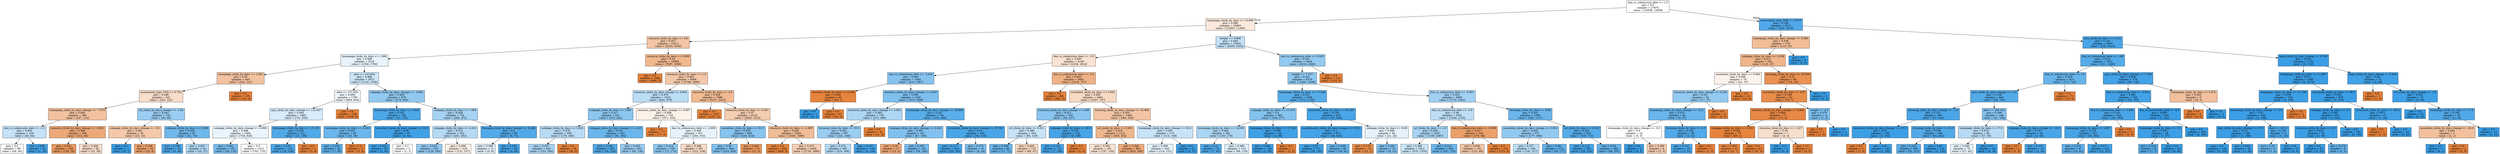 digraph Tree {
node [shape=box, style="filled", color="black"] ;
0 [label="due_vs_submission_date <= 1.0\ngini = 0.5\nsamples = 27876\nvalue = [13938, 13938]", fillcolor="#e5813900"] ;
1 [label="homepage_clicks_by_days <= 13.999\ngini = 0.496\nsamples = 24863\nvalue = [13603, 11260]", fillcolor="#e581392c"] ;
0 -> 1 [labeldistance=2.5, labelangle=45, headlabel="True"] ;
2 [label="resource_clicks_by_days <= 0.0\ngini = 0.457\nsamples = 14311\nvalue = [9253, 5058]", fillcolor="#e5813974"] ;
1 -> 2 ;
3 [label="homepage_clicks_by_days <= 1.998\ngini = 0.498\nsamples = 3316\nvalue = [1556, 1760]", fillcolor="#399de51e"] ;
2 -> 3 ;
4 [label="homepage_clicks_by_days <= 1.003\ngini = 0.45\nsamples = 645\nvalue = [424, 221]", fillcolor="#e581397a"] ;
3 -> 4 ;
5 [label="assessment_type_CMA <= 0.752\ngini = 0.488\nsamples = 522\nvalue = [301, 221]", fillcolor="#e5813944"] ;
4 -> 5 ;
6 [label="homepage_clicks_by_days_change <= -7.975\ngini = 0.448\nsamples = 389\nvalue = [257, 132]", fillcolor="#e581397c"] ;
5 -> 6 ;
7 [label="due_vs_submission_date <= -1.5\ngini = 0.485\nsamples = 109\nvalue = [45, 64]", fillcolor="#399de54c"] ;
6 -> 7 ;
8 [label="gini = 0.5\nsamples = 89\nvalue = [44, 45]", fillcolor="#399de506"] ;
7 -> 8 ;
9 [label="gini = 0.095\nsamples = 20\nvalue = [1, 19]", fillcolor="#399de5f2"] ;
7 -> 9 ;
10 [label="resource_clicks_by_days_change <= -0.001\ngini = 0.368\nsamples = 280\nvalue = [212, 68]", fillcolor="#e58139ad"] ;
6 -> 10 ;
11 [label="gini = 0.261\nsamples = 188\nvalue = [159, 29]", fillcolor="#e58139d0"] ;
10 -> 11 ;
12 [label="gini = 0.488\nsamples = 92\nvalue = [53, 39]", fillcolor="#e5813943"] ;
10 -> 12 ;
13 [label="url_clicks_by_days_change <= -1.04\ngini = 0.443\nsamples = 133\nvalue = [44, 89]", fillcolor="#399de581"] ;
5 -> 13 ;
14 [label="subpage_clicks_by_days_change <= -8.5\ngini = 0.461\nsamples = 36\nvalue = [23, 13]", fillcolor="#e581396f"] ;
13 -> 14 ;
15 [label="gini = 0.0\nsamples = 7\nvalue = [0, 7]", fillcolor="#399de5ff"] ;
14 -> 15 ;
16 [label="gini = 0.328\nsamples = 29\nvalue = [23, 6]", fillcolor="#e58139bc"] ;
14 -> 16 ;
17 [label="subpage_clicks_by_days <= 0.099\ngini = 0.339\nsamples = 97\nvalue = [21, 76]", fillcolor="#399de5b9"] ;
13 -> 17 ;
18 [label="gini = 0.168\nsamples = 54\nvalue = [5, 49]", fillcolor="#399de5e5"] ;
17 -> 18 ;
19 [label="gini = 0.467\nsamples = 43\nvalue = [16, 27]", fillcolor="#399de568"] ;
17 -> 19 ;
20 [label="gini = 0.0\nsamples = 123\nvalue = [123, 0]", fillcolor="#e58139ff"] ;
4 -> 20 ;
21 [label="date <= 143.952\ngini = 0.488\nsamples = 2671\nvalue = [1132, 1539]", fillcolor="#399de543"] ;
3 -> 21 ;
22 [label="date <= 137.033\ngini = 0.499\nsamples = 1793\nvalue = [859, 934]", fillcolor="#399de514"] ;
21 -> 22 ;
23 [label="quiz_clicks_by_days_change <= 112.947\ngini = 0.494\nsamples = 1685\nvalue = [751, 934]", fillcolor="#399de532"] ;
22 -> 23 ;
24 [label="subpage_clicks_by_days_change <= -9.992\ngini = 0.498\nsamples = 1564\nvalue = [738, 826]", fillcolor="#399de51b"] ;
23 -> 24 ;
25 [label="gini = 0.361\nsamples = 152\nvalue = [36, 116]", fillcolor="#399de5b0"] ;
24 -> 25 ;
26 [label="gini = 0.5\nsamples = 1412\nvalue = [702, 710]", fillcolor="#399de503"] ;
24 -> 26 ;
27 [label="homepage_clicks_by_days <= 13.155\ngini = 0.192\nsamples = 121\nvalue = [13, 108]", fillcolor="#399de5e0"] ;
23 -> 27 ;
28 [label="gini = 0.155\nsamples = 118\nvalue = [10, 108]", fillcolor="#399de5e7"] ;
27 -> 28 ;
29 [label="gini = 0.0\nsamples = 3\nvalue = [3, 0]", fillcolor="#e58139ff"] ;
27 -> 29 ;
30 [label="gini = 0.0\nsamples = 108\nvalue = [108, 0]", fillcolor="#e58139ff"] ;
22 -> 30 ;
31 [label="subpage_clicks_by_days_change <= -4.862\ngini = 0.429\nsamples = 878\nvalue = [273, 605]", fillcolor="#399de58c"] ;
21 -> 31 ;
32 [label="homepage_clicks_by_days <= 4.943\ngini = 0.162\nsamples = 146\nvalue = [13, 133]", fillcolor="#399de5e6"] ;
31 -> 32 ;
33 [label="homepage_clicks_by_days <= 4.064\ngini = 0.325\nsamples = 49\nvalue = [10, 39]", fillcolor="#399de5be"] ;
32 -> 33 ;
34 [label="gini = 0.258\nsamples = 46\nvalue = [7, 39]", fillcolor="#399de5d1"] ;
33 -> 34 ;
35 [label="gini = 0.0\nsamples = 3\nvalue = [3, 0]", fillcolor="#e58139ff"] ;
33 -> 35 ;
36 [label="oucontent_clicks_by_days_change <= 22.5\ngini = 0.06\nsamples = 97\nvalue = [3, 94]", fillcolor="#399de5f7"] ;
32 -> 36 ;
37 [label="gini = 0.041\nsamples = 95\nvalue = [2, 93]", fillcolor="#399de5fa"] ;
36 -> 37 ;
38 [label="gini = 0.5\nsamples = 2\nvalue = [1, 1]", fillcolor="#e5813900"] ;
36 -> 38 ;
39 [label="subpage_clicks_by_days <= 7.983\ngini = 0.458\nsamples = 732\nvalue = [260, 472]", fillcolor="#399de573"] ;
31 -> 39 ;
40 [label="subpage_clicks_by_days <= 4.014\ngini = 0.474\nsamples = 652\nvalue = [251, 401]", fillcolor="#399de55f"] ;
39 -> 40 ;
41 [label="gini = 0.424\nsamples = 423\nvalue = [129, 294]", fillcolor="#399de58f"] ;
40 -> 41 ;
42 [label="gini = 0.498\nsamples = 229\nvalue = [122, 107]", fillcolor="#e581391f"] ;
40 -> 42 ;
43 [label="forumng_clicks_by_days_change <= -9.446\ngini = 0.2\nsamples = 80\nvalue = [9, 71]", fillcolor="#399de5df"] ;
39 -> 43 ;
44 [label="gini = 0.496\nsamples = 11\nvalue = [5, 6]", fillcolor="#399de52a"] ;
43 -> 44 ;
45 [label="gini = 0.109\nsamples = 69\nvalue = [4, 65]", fillcolor="#399de5ef"] ;
43 -> 45 ;
46 [label="resource_clicks_by_days <= 0.999\ngini = 0.42\nsamples = 10995\nvalue = [7697, 3298]", fillcolor="#e5813992"] ;
2 -> 46 ;
47 [label="gini = 0.0\nsamples = 1899\nvalue = [1899, 0]", fillcolor="#e58139ff"] ;
46 -> 47 ;
48 [label="resource_clicks_by_days <= 1.0\ngini = 0.462\nsamples = 9096\nvalue = [5798, 3298]", fillcolor="#e581396e"] ;
46 -> 48 ;
49 [label="resource_clicks_by_days_change <= 0.004\ngini = 0.479\nsamples = 1616\nvalue = [641, 975]", fillcolor="#399de557"] ;
48 -> 49 ;
50 [label="subpage_clicks_by_days <= 3.987\ngini = 0.417\nsamples = 912\nvalue = [270, 642]", fillcolor="#399de594"] ;
49 -> 50 ;
51 [label="subpage_clicks_by_days <= 3.022\ngini = 0.476\nsamples = 459\nvalue = [179, 280]", fillcolor="#399de55c"] ;
50 -> 51 ;
52 [label="gini = 0.457\nsamples = 433\nvalue = [153, 280]", fillcolor="#399de574"] ;
51 -> 52 ;
53 [label="gini = 0.0\nsamples = 26\nvalue = [26, 0]", fillcolor="#e58139ff"] ;
51 -> 53 ;
54 [label="subpage_clicks_by_days_change <= 1.223\ngini = 0.321\nsamples = 453\nvalue = [91, 362]", fillcolor="#399de5bf"] ;
50 -> 54 ;
55 [label="gini = 0.186\nsamples = 250\nvalue = [26, 224]", fillcolor="#399de5e1"] ;
54 -> 55 ;
56 [label="gini = 0.435\nsamples = 203\nvalue = [65, 138]", fillcolor="#399de587"] ;
54 -> 56 ;
57 [label="resource_clicks_by_days_change <= 0.997\ngini = 0.499\nsamples = 704\nvalue = [371, 333]", fillcolor="#e581391a"] ;
49 -> 57 ;
58 [label="gini = 0.0\nsamples = 77\nvalue = [77, 0]", fillcolor="#e58139ff"] ;
57 -> 58 ;
59 [label="due_vs_submission_date <= -2.999\ngini = 0.498\nsamples = 627\nvalue = [294, 333]", fillcolor="#399de51e"] ;
57 -> 59 ;
60 [label="gini = 0.414\nsamples = 246\nvalue = [72, 174]", fillcolor="#399de595"] ;
59 -> 60 ;
61 [label="gini = 0.486\nsamples = 381\nvalue = [222, 159]", fillcolor="#e5813948"] ;
59 -> 61 ;
62 [label="resource_clicks_by_days <= 2.0\ngini = 0.428\nsamples = 7480\nvalue = [5157, 2323]", fillcolor="#e581398c"] ;
48 -> 62 ;
63 [label="gini = 0.0\nsamples = 1327\nvalue = [1327, 0]", fillcolor="#e58139ff"] ;
62 -> 63 ;
64 [label="resource_clicks_by_days <= 2.001\ngini = 0.47\nsamples = 6153\nvalue = [3830, 2323]", fillcolor="#e5813964"] ;
62 -> 64 ;
65 [label="oucontent_clicks_by_days <= 61.5\ngini = 0.405\nsamples = 869\nvalue = [245, 624]", fillcolor="#399de59b"] ;
64 -> 65 ;
66 [label="gini = 0.39\nsamples = 844\nvalue = [224, 620]", fillcolor="#399de5a3"] ;
65 -> 66 ;
67 [label="gini = 0.269\nsamples = 25\nvalue = [21, 4]", fillcolor="#e58139ce"] ;
65 -> 67 ;
68 [label="resource_clicks_by_days <= 2.999\ngini = 0.436\nsamples = 5284\nvalue = [3585, 1699]", fillcolor="#e5813986"] ;
64 -> 68 ;
69 [label="gini = 0.0\nsamples = 856\nvalue = [856, 0]", fillcolor="#e58139ff"] ;
68 -> 69 ;
70 [label="gini = 0.473\nsamples = 4428\nvalue = [2729, 1699]", fillcolor="#e5813960"] ;
68 -> 70 ;
71 [label="weight <= 6.998\ngini = 0.485\nsamples = 10552\nvalue = [4350, 6202]", fillcolor="#399de54c"] ;
1 -> 71 ;
72 [label="due_vs_submission_date <= -3.0\ngini = 0.492\nsamples = 4148\nvalue = [2334, 1814]", fillcolor="#e5813939"] ;
71 -> 72 ;
73 [label="due_vs_submission_date <= -3.018\ngini = 0.404\nsamples = 1483\nvalue = [416, 1067]", fillcolor="#399de59c"] ;
72 -> 73 ;
74 [label="resource_clicks_by_days <= 0.108\ngini = 0.044\nsamples = 44\nvalue = [43, 1]", fillcolor="#e58139f9"] ;
73 -> 74 ;
75 [label="gini = 0.0\nsamples = 1\nvalue = [0, 1]", fillcolor="#399de5ff"] ;
74 -> 75 ;
76 [label="gini = 0.0\nsamples = 43\nvalue = [43, 0]", fillcolor="#e58139ff"] ;
74 -> 76 ;
77 [label="resource_clicks_by_days_change <= 4.952\ngini = 0.384\nsamples = 1439\nvalue = [373, 1066]", fillcolor="#399de5a6"] ;
73 -> 77 ;
78 [label="resource_clicks_by_days_change <= 4.043\ngini = 0.465\nsamples = 738\nvalue = [272, 466]", fillcolor="#399de56a"] ;
77 -> 78 ;
79 [label="forumng_clicks_by_days <= 35.5\ngini = 0.443\nsamples = 697\nvalue = [231, 466]", fillcolor="#399de581"] ;
78 -> 79 ;
80 [label="gini = 0.472\nsamples = 591\nvalue = [225, 366]", fillcolor="#399de562"] ;
79 -> 80 ;
81 [label="gini = 0.107\nsamples = 106\nvalue = [6, 100]", fillcolor="#399de5f0"] ;
79 -> 81 ;
82 [label="gini = 0.0\nsamples = 41\nvalue = [41, 0]", fillcolor="#e58139ff"] ;
78 -> 82 ;
83 [label="homepage_clicks_by_days_change <= 24.988\ngini = 0.247\nsamples = 701\nvalue = [101, 600]", fillcolor="#399de5d4"] ;
77 -> 83 ;
84 [label="subpage_clicks_by_days_change <= 2.622\ngini = 0.391\nsamples = 251\nvalue = [67, 184]", fillcolor="#399de5a2"] ;
83 -> 84 ;
85 [label="gini = 0.36\nsamples = 17\nvalue = [13, 4]", fillcolor="#e58139b1"] ;
84 -> 85 ;
86 [label="gini = 0.355\nsamples = 234\nvalue = [54, 180]", fillcolor="#399de5b3"] ;
84 -> 86 ;
87 [label="oucontent_clicks_by_days_change <= 87.941\ngini = 0.14\nsamples = 450\nvalue = [34, 416]", fillcolor="#399de5ea"] ;
83 -> 87 ;
88 [label="gini = 0.117\nsamples = 418\nvalue = [26, 392]", fillcolor="#399de5ee"] ;
87 -> 88 ;
89 [label="gini = 0.375\nsamples = 32\nvalue = [8, 24]", fillcolor="#399de5aa"] ;
87 -> 89 ;
90 [label="due_vs_submission_date <= -2.0\ngini = 0.403\nsamples = 2665\nvalue = [1918, 747]", fillcolor="#e581399c"] ;
72 -> 90 ;
91 [label="gini = 0.0\nsamples = 861\nvalue = [861, 0]", fillcolor="#e58139ff"] ;
90 -> 91 ;
92 [label="oucontent_clicks_by_days <= 0.002\ngini = 0.485\nsamples = 1804\nvalue = [1057, 747]", fillcolor="#e581394b"] ;
90 -> 92 ;
93 [label="resource_clicks_by_days_change <= 4.88\ngini = 0.412\nsamples = 320\nvalue = [93, 227]", fillcolor="#399de597"] ;
92 -> 93 ;
94 [label="url_clicks_by_days <= 0.011\ngini = 0.486\nsamples = 204\nvalue = [85, 119]", fillcolor="#399de549"] ;
93 -> 94 ;
95 [label="gini = 0.309\nsamples = 89\nvalue = [17, 72]", fillcolor="#399de5c3"] ;
94 -> 95 ;
96 [label="gini = 0.483\nsamples = 115\nvalue = [68, 47]", fillcolor="#e581394f"] ;
94 -> 96 ;
97 [label="subpage_clicks_by_days <= 49.5\ngini = 0.128\nsamples = 116\nvalue = [8, 108]", fillcolor="#399de5ec"] ;
93 -> 97 ;
98 [label="gini = 0.114\nsamples = 115\nvalue = [7, 108]", fillcolor="#399de5ee"] ;
97 -> 98 ;
99 [label="gini = 0.0\nsamples = 1\nvalue = [1, 0]", fillcolor="#e58139ff"] ;
97 -> 99 ;
100 [label="forumng_clicks_by_days_change <= 34.868\ngini = 0.455\nsamples = 1484\nvalue = [964, 520]", fillcolor="#e5813975"] ;
92 -> 100 ;
101 [label="url_clicks_by_days <= 0.001\ngini = 0.419\nsamples = 1212\nvalue = [850, 362]", fillcolor="#e5813992"] ;
100 -> 101 ;
102 [label="gini = 0.492\nsamples = 351\nvalue = [197, 154]", fillcolor="#e5813938"] ;
101 -> 102 ;
103 [label="gini = 0.366\nsamples = 861\nvalue = [653, 208]", fillcolor="#e58139ae"] ;
101 -> 103 ;
104 [label="homepage_clicks_by_days_change <= 92.0\ngini = 0.487\nsamples = 272\nvalue = [114, 158]", fillcolor="#399de547"] ;
100 -> 104 ;
105 [label="gini = 0.498\nsamples = 245\nvalue = [114, 131]", fillcolor="#399de521"] ;
104 -> 105 ;
106 [label="gini = 0.0\nsamples = 27\nvalue = [0, 27]", fillcolor="#399de5ff"] ;
104 -> 106 ;
107 [label="due_vs_submission_date <= 0.005\ngini = 0.431\nsamples = 6404\nvalue = [2016, 4388]", fillcolor="#399de58a"] ;
71 -> 107 ;
108 [label="weight <= 7.057\ngini = 0.421\nsamples = 6279\nvalue = [1891, 4388]", fillcolor="#399de591"] ;
107 -> 108 ;
109 [label="homepage_clicks_by_days <= 17.949\ngini = 0.231\nsamples = 1299\nvalue = [173, 1126]", fillcolor="#399de5d8"] ;
108 -> 109 ;
110 [label="subpage_clicks_by_days <= 11.975\ngini = 0.4\nsamples = 383\nvalue = [106, 277]", fillcolor="#399de59d"] ;
109 -> 110 ;
111 [label="homepage_clicks_by_days <= 14.039\ngini = 0.464\nsamples = 282\nvalue = [103, 179]", fillcolor="#399de56c"] ;
110 -> 111 ;
112 [label="gini = 0.18\nsamples = 70\nvalue = [7, 63]", fillcolor="#399de5e3"] ;
111 -> 112 ;
113 [label="gini = 0.496\nsamples = 212\nvalue = [96, 116]", fillcolor="#399de52c"] ;
111 -> 113 ;
114 [label="homepage_clicks_by_days <= 17.263\ngini = 0.058\nsamples = 101\nvalue = [3, 98]", fillcolor="#399de5f7"] ;
110 -> 114 ;
115 [label="gini = 0.039\nsamples = 100\nvalue = [2, 98]", fillcolor="#399de5fa"] ;
114 -> 115 ;
116 [label="gini = 0.0\nsamples = 1\nvalue = [1, 0]", fillcolor="#e58139ff"] ;
114 -> 116 ;
117 [label="oucontent_clicks_by_days <= 91.302\ngini = 0.136\nsamples = 916\nvalue = [67, 849]", fillcolor="#399de5eb"] ;
109 -> 117 ;
118 [label="oucollaborate_clicks_by_days_change <= 0.011\ngini = 0.1\nsamples = 871\nvalue = [46, 825]", fillcolor="#399de5f1"] ;
117 -> 118 ;
119 [label="gini = 0.07\nsamples = 772\nvalue = [28, 744]", fillcolor="#399de5f5"] ;
118 -> 119 ;
120 [label="gini = 0.298\nsamples = 99\nvalue = [18, 81]", fillcolor="#399de5c6"] ;
118 -> 120 ;
121 [label="subpage_clicks_by_days <= 9.69\ngini = 0.498\nsamples = 45\nvalue = [21, 24]", fillcolor="#399de520"] ;
117 -> 121 ;
122 [label="gini = 0.133\nsamples = 14\nvalue = [13, 1]", fillcolor="#e58139eb"] ;
121 -> 122 ;
123 [label="gini = 0.383\nsamples = 31\nvalue = [8, 23]", fillcolor="#399de5a6"] ;
121 -> 123 ;
124 [label="due_vs_submission_date <= -0.001\ngini = 0.452\nsamples = 4980\nvalue = [1718, 3262]", fillcolor="#399de579"] ;
108 -> 124 ;
125 [label="due_vs_submission_date <= -2.0\ngini = 0.48\nsamples = 3591\nvalue = [1436, 2155]", fillcolor="#399de555"] ;
124 -> 125 ;
126 [label="url_clicks_by_days <= 1.0\ngini = 0.459\nsamples = 3247\nvalue = [1160, 2087]", fillcolor="#399de571"] ;
125 -> 126 ;
127 [label="gini = 0.488\nsamples = 2313\nvalue = [979, 1334]", fillcolor="#399de544"] ;
126 -> 127 ;
128 [label="gini = 0.312\nsamples = 934\nvalue = [181, 753]", fillcolor="#399de5c2"] ;
126 -> 128 ;
129 [label="due_vs_submission_date <= -0.998\ngini = 0.317\nsamples = 344\nvalue = [276, 68]", fillcolor="#e58139c0"] ;
125 -> 129 ;
130 [label="gini = 0.459\nsamples = 191\nvalue = [123, 68]", fillcolor="#e5813972"] ;
129 -> 130 ;
131 [label="gini = 0.0\nsamples = 153\nvalue = [153, 0]", fillcolor="#e58139ff"] ;
129 -> 131 ;
132 [label="forumng_clicks_by_days <= 6.98\ngini = 0.324\nsamples = 1389\nvalue = [282, 1107]", fillcolor="#399de5be"] ;
124 -> 132 ;
133 [label="oucontent_clicks_by_days_change <= 0.952\ngini = 0.428\nsamples = 571\nvalue = [177, 394]", fillcolor="#399de58c"] ;
132 -> 133 ;
134 [label="gini = 0.477\nsamples = 358\nvalue = [141, 217]", fillcolor="#399de559"] ;
133 -> 134 ;
135 [label="gini = 0.281\nsamples = 213\nvalue = [36, 177]", fillcolor="#399de5cb"] ;
133 -> 135 ;
136 [label="url_clicks_by_days <= 0.015\ngini = 0.224\nsamples = 818\nvalue = [105, 713]", fillcolor="#399de5d9"] ;
132 -> 136 ;
137 [label="gini = 0.112\nsamples = 336\nvalue = [20, 316]", fillcolor="#399de5ef"] ;
136 -> 137 ;
138 [label="gini = 0.29\nsamples = 482\nvalue = [85, 397]", fillcolor="#399de5c8"] ;
136 -> 138 ;
139 [label="gini = 0.0\nsamples = 125\nvalue = [125, 0]", fillcolor="#e58139ff"] ;
107 -> 139 ;
140 [label="assessment_type_TMA <= 0.979\ngini = 0.198\nsamples = 3013\nvalue = [335, 2678]", fillcolor="#399de5df"] ;
0 -> 140 [labeldistance=2.5, labelangle=-45, headlabel="False"] ;
141 [label="homepage_clicks_by_days_change <= 9.598\ngini = 0.438\nsamples = 170\nvalue = [115, 55]", fillcolor="#e5813985"] ;
140 -> 141 ;
142 [label="subpage_clicks_by_days <= 0.038\ngini = 0.412\nsamples = 162\nvalue = [115, 47]", fillcolor="#e5813997"] ;
141 -> 142 ;
143 [label="oucontent_clicks_by_days <= 0.069\ngini = 0.499\nsamples = 78\nvalue = [41, 37]", fillcolor="#e5813919"] ;
142 -> 143 ;
144 [label="resource_clicks_by_days_change <= 0.338\ngini = 0.431\nsamples = 54\nvalue = [17, 37]", fillcolor="#399de58a"] ;
143 -> 144 ;
145 [label="homepage_clicks_by_days_change <= -0.31\ngini = 0.315\nsamples = 46\nvalue = [9, 37]", fillcolor="#399de5c1"] ;
144 -> 145 ;
146 [label="homepage_clicks_by_days_change <= -5.5\ngini = 0.5\nsamples = 10\nvalue = [5, 5]", fillcolor="#e5813900"] ;
145 -> 146 ;
147 [label="gini = 0.0\nsamples = 2\nvalue = [0, 2]", fillcolor="#399de5ff"] ;
146 -> 147 ;
148 [label="gini = 0.469\nsamples = 8\nvalue = [5, 3]", fillcolor="#e5813966"] ;
146 -> 148 ;
149 [label="forumng_clicks_by_days <= 6.0\ngini = 0.198\nsamples = 36\nvalue = [4, 32]", fillcolor="#399de5df"] ;
145 -> 149 ;
150 [label="gini = 0.157\nsamples = 35\nvalue = [3, 32]", fillcolor="#399de5e7"] ;
149 -> 150 ;
151 [label="gini = 0.0\nsamples = 1\nvalue = [1, 0]", fillcolor="#e58139ff"] ;
149 -> 151 ;
152 [label="gini = 0.0\nsamples = 8\nvalue = [8, 0]", fillcolor="#e58139ff"] ;
144 -> 152 ;
153 [label="gini = 0.0\nsamples = 24\nvalue = [24, 0]", fillcolor="#e58139ff"] ;
143 -> 153 ;
154 [label="forumng_clicks_by_days <= 20.928\ngini = 0.21\nsamples = 84\nvalue = [74, 10]", fillcolor="#e58139dd"] ;
142 -> 154 ;
155 [label="oucontent_clicks_by_days <= 4.97\ngini = 0.158\nsamples = 81\nvalue = [74, 7]", fillcolor="#e58139e7"] ;
154 -> 155 ;
156 [label="resource_clicks_by_days_change <= 0.942\ngini = 0.098\nsamples = 77\nvalue = [73, 4]", fillcolor="#e58139f1"] ;
155 -> 156 ;
157 [label="subpage_clicks_by_days <= 1.031\ngini = 0.028\nsamples = 70\nvalue = [69, 1]", fillcolor="#e58139fb"] ;
156 -> 157 ;
158 [label="gini = 0.083\nsamples = 23\nvalue = [22, 1]", fillcolor="#e58139f3"] ;
157 -> 158 ;
159 [label="gini = 0.0\nsamples = 47\nvalue = [47, 0]", fillcolor="#e58139ff"] ;
157 -> 159 ;
160 [label="resource_clicks_by_days <= 1.227\ngini = 0.49\nsamples = 7\nvalue = [4, 3]", fillcolor="#e5813940"] ;
156 -> 160 ;
161 [label="gini = 0.0\nsamples = 3\nvalue = [0, 3]", fillcolor="#399de5ff"] ;
160 -> 161 ;
162 [label="gini = 0.0\nsamples = 4\nvalue = [4, 0]", fillcolor="#e58139ff"] ;
160 -> 162 ;
163 [label="weight <= 4.5\ngini = 0.375\nsamples = 4\nvalue = [1, 3]", fillcolor="#399de5aa"] ;
155 -> 163 ;
164 [label="gini = 0.0\nsamples = 1\nvalue = [1, 0]", fillcolor="#e58139ff"] ;
163 -> 164 ;
165 [label="gini = 0.0\nsamples = 3\nvalue = [0, 3]", fillcolor="#399de5ff"] ;
163 -> 165 ;
166 [label="gini = 0.0\nsamples = 3\nvalue = [0, 3]", fillcolor="#399de5ff"] ;
154 -> 166 ;
167 [label="gini = 0.0\nsamples = 8\nvalue = [0, 8]", fillcolor="#399de5ff"] ;
141 -> 167 ;
168 [label="quiz_clicks_by_days <= 11.51\ngini = 0.143\nsamples = 2843\nvalue = [220, 2623]", fillcolor="#399de5ea"] ;
140 -> 168 ;
169 [label="due_vs_submission_date <= 1.98\ngini = 0.218\nsamples = 1691\nvalue = [211, 1480]", fillcolor="#399de5db"] ;
168 -> 169 ;
170 [label="due_vs_submission_date <= 1.0\ngini = 0.304\nsamples = 913\nvalue = [171, 742]", fillcolor="#399de5c4"] ;
169 -> 170 ;
171 [label="quiz_clicks_by_days_change <= -0.5\ngini = 0.206\nsamples = 840\nvalue = [98, 742]", fillcolor="#399de5dd"] ;
170 -> 171 ;
172 [label="forumng_clicks_by_days_change <= -1.5\ngini = 0.151\nsamples = 691\nvalue = [57, 634]", fillcolor="#399de5e8"] ;
171 -> 172 ;
173 [label="oucontent_clicks_by_days_change <= -67.5\ngini = 0.03\nsamples = 195\nvalue = [3, 192]", fillcolor="#399de5fb"] ;
172 -> 173 ;
174 [label="gini = 0.0\nsamples = 1\nvalue = [1, 0]", fillcolor="#e58139ff"] ;
173 -> 174 ;
175 [label="gini = 0.02\nsamples = 194\nvalue = [2, 192]", fillcolor="#399de5fc"] ;
173 -> 175 ;
176 [label="forumng_clicks_by_days <= 19.5\ngini = 0.194\nsamples = 496\nvalue = [54, 442]", fillcolor="#399de5e0"] ;
172 -> 176 ;
177 [label="gini = 0.245\nsamples = 364\nvalue = [52, 312]", fillcolor="#399de5d4"] ;
176 -> 177 ;
178 [label="gini = 0.03\nsamples = 132\nvalue = [2, 130]", fillcolor="#399de5fb"] ;
176 -> 178 ;
179 [label="date <= 206.343\ngini = 0.399\nsamples = 149\nvalue = [41, 108]", fillcolor="#399de59e"] ;
171 -> 179 ;
180 [label="homepage_clicks_by_days <= 17.5\ngini = 0.476\nsamples = 95\nvalue = [37, 58]", fillcolor="#399de55c"] ;
179 -> 180 ;
181 [label="gini = 0.498\nsamples = 79\nvalue = [37, 42]", fillcolor="#399de51e"] ;
180 -> 181 ;
182 [label="gini = 0.0\nsamples = 16\nvalue = [0, 16]", fillcolor="#399de5ff"] ;
180 -> 182 ;
183 [label="subpage_clicks_by_days_change <= -10.5\ngini = 0.137\nsamples = 54\nvalue = [4, 50]", fillcolor="#399de5eb"] ;
179 -> 183 ;
184 [label="gini = 0.0\nsamples = 1\nvalue = [1, 0]", fillcolor="#e58139ff"] ;
183 -> 184 ;
185 [label="gini = 0.107\nsamples = 53\nvalue = [3, 50]", fillcolor="#399de5f0"] ;
183 -> 185 ;
186 [label="gini = 0.0\nsamples = 73\nvalue = [73, 0]", fillcolor="#e58139ff"] ;
170 -> 186 ;
187 [label="quiz_clicks_by_days_change <= 7.338\ngini = 0.098\nsamples = 778\nvalue = [40, 738]", fillcolor="#399de5f1"] ;
169 -> 187 ;
188 [label="due_vs_submission_date <= 3.952\ngini = 0.085\nsamples = 769\nvalue = [34, 735]", fillcolor="#399de5f3"] ;
187 -> 188 ;
189 [label="due_vs_submission_date <= 3.099\ngini = 0.143\nsamples = 426\nvalue = [33, 393]", fillcolor="#399de5ea"] ;
188 -> 189 ;
190 [label="homepage_clicks_by_days <= 6.897\ngini = 0.124\nsamples = 421\nvalue = [28, 393]", fillcolor="#399de5ed"] ;
189 -> 190 ;
191 [label="gini = 0.275\nsamples = 97\nvalue = [16, 81]", fillcolor="#399de5cd"] ;
190 -> 191 ;
192 [label="gini = 0.071\nsamples = 324\nvalue = [12, 312]", fillcolor="#399de5f5"] ;
190 -> 192 ;
193 [label="gini = 0.0\nsamples = 5\nvalue = [5, 0]", fillcolor="#e58139ff"] ;
189 -> 193 ;
194 [label="due_vs_submission_date <= 4.5\ngini = 0.006\nsamples = 343\nvalue = [1, 342]", fillcolor="#399de5fe"] ;
188 -> 194 ;
195 [label="homepage_clicks_by_days <= 3.5\ngini = 0.041\nsamples = 48\nvalue = [1, 47]", fillcolor="#399de5fa"] ;
194 -> 195 ;
196 [label="gini = 0.219\nsamples = 8\nvalue = [1, 7]", fillcolor="#399de5db"] ;
195 -> 196 ;
197 [label="gini = 0.0\nsamples = 40\nvalue = [0, 40]", fillcolor="#399de5ff"] ;
195 -> 197 ;
198 [label="gini = 0.0\nsamples = 295\nvalue = [0, 295]", fillcolor="#399de5ff"] ;
194 -> 198 ;
199 [label="homepage_clicks_by_days <= 5.572\ngini = 0.444\nsamples = 9\nvalue = [6, 3]", fillcolor="#e581397f"] ;
187 -> 199 ;
200 [label="gini = 0.0\nsamples = 6\nvalue = [6, 0]", fillcolor="#e58139ff"] ;
199 -> 200 ;
201 [label="gini = 0.0\nsamples = 3\nvalue = [0, 3]", fillcolor="#399de5ff"] ;
199 -> 201 ;
202 [label="page_clicks_by_days_change <= 0.338\ngini = 0.016\nsamples = 1152\nvalue = [9, 1143]", fillcolor="#399de5fd"] ;
168 -> 202 ;
203 [label="homepage_clicks_by_days <= 11.867\ngini = 0.011\nsamples = 1080\nvalue = [6, 1074]", fillcolor="#399de5fe"] ;
202 -> 203 ;
204 [label="homepage_clicks_by_days <= 11.288\ngini = 0.039\nsamples = 202\nvalue = [4, 198]", fillcolor="#399de5fa"] ;
203 -> 204 ;
205 [label="homepage_clicks_by_days_change <= 5.5\ngini = 0.02\nsamples = 200\nvalue = [2, 198]", fillcolor="#399de5fc"] ;
204 -> 205 ;
206 [label="quiz_clicks_by_days_change <= 37.5\ngini = 0.011\nsamples = 189\nvalue = [1, 188]", fillcolor="#399de5fe"] ;
205 -> 206 ;
207 [label="gini = 0.0\nsamples = 144\nvalue = [0, 144]", fillcolor="#399de5ff"] ;
206 -> 207 ;
208 [label="gini = 0.043\nsamples = 45\nvalue = [1, 44]", fillcolor="#399de5f9"] ;
206 -> 208 ;
209 [label="date <= 203.5\ngini = 0.165\nsamples = 11\nvalue = [1, 10]", fillcolor="#399de5e6"] ;
205 -> 209 ;
210 [label="gini = 0.32\nsamples = 5\nvalue = [1, 4]", fillcolor="#399de5bf"] ;
209 -> 210 ;
211 [label="gini = 0.0\nsamples = 6\nvalue = [0, 6]", fillcolor="#399de5ff"] ;
209 -> 211 ;
212 [label="gini = 0.0\nsamples = 2\nvalue = [2, 0]", fillcolor="#e58139ff"] ;
204 -> 212 ;
213 [label="oucontent_clicks_by_days <= 98.5\ngini = 0.005\nsamples = 878\nvalue = [2, 876]", fillcolor="#399de5fe"] ;
203 -> 213 ;
214 [label="subpage_clicks_by_days <= 3.5\ngini = 0.002\nsamples = 851\nvalue = [1, 850]", fillcolor="#399de5ff"] ;
213 -> 214 ;
215 [label="resource_clicks_by_days <= 8.5\ngini = 0.033\nsamples = 59\nvalue = [1, 58]", fillcolor="#399de5fb"] ;
214 -> 215 ;
216 [label="gini = 0.0\nsamples = 53\nvalue = [0, 53]", fillcolor="#399de5ff"] ;
215 -> 216 ;
217 [label="gini = 0.278\nsamples = 6\nvalue = [1, 5]", fillcolor="#399de5cc"] ;
215 -> 217 ;
218 [label="gini = 0.0\nsamples = 792\nvalue = [0, 792]", fillcolor="#399de5ff"] ;
214 -> 218 ;
219 [label="oucontent_clicks_by_days <= 100.5\ngini = 0.071\nsamples = 27\nvalue = [1, 26]", fillcolor="#399de5f5"] ;
213 -> 219 ;
220 [label="gini = 0.0\nsamples = 1\nvalue = [1, 0]", fillcolor="#e58139ff"] ;
219 -> 220 ;
221 [label="gini = 0.0\nsamples = 26\nvalue = [0, 26]", fillcolor="#399de5ff"] ;
219 -> 221 ;
222 [label="page_clicks_by_days_change <= 0.838\ngini = 0.08\nsamples = 72\nvalue = [3, 69]", fillcolor="#399de5f4"] ;
202 -> 222 ;
223 [label="gini = 0.0\nsamples = 1\nvalue = [1, 0]", fillcolor="#e58139ff"] ;
222 -> 223 ;
224 [label="url_clicks_by_days_change <= 1.5\ngini = 0.055\nsamples = 71\nvalue = [2, 69]", fillcolor="#399de5f8"] ;
222 -> 224 ;
225 [label="gini = 0.0\nsamples = 53\nvalue = [0, 53]", fillcolor="#399de5ff"] ;
224 -> 225 ;
226 [label="homepage_clicks_by_days <= 17.5\ngini = 0.198\nsamples = 18\nvalue = [2, 16]", fillcolor="#399de5df"] ;
224 -> 226 ;
227 [label="oucontent_clicks_by_days_change <= -24.0\ngini = 0.444\nsamples = 3\nvalue = [2, 1]", fillcolor="#e581397f"] ;
226 -> 227 ;
228 [label="gini = 0.0\nsamples = 1\nvalue = [0, 1]", fillcolor="#399de5ff"] ;
227 -> 228 ;
229 [label="gini = 0.0\nsamples = 2\nvalue = [2, 0]", fillcolor="#e58139ff"] ;
227 -> 229 ;
230 [label="gini = 0.0\nsamples = 15\nvalue = [0, 15]", fillcolor="#399de5ff"] ;
226 -> 230 ;
}